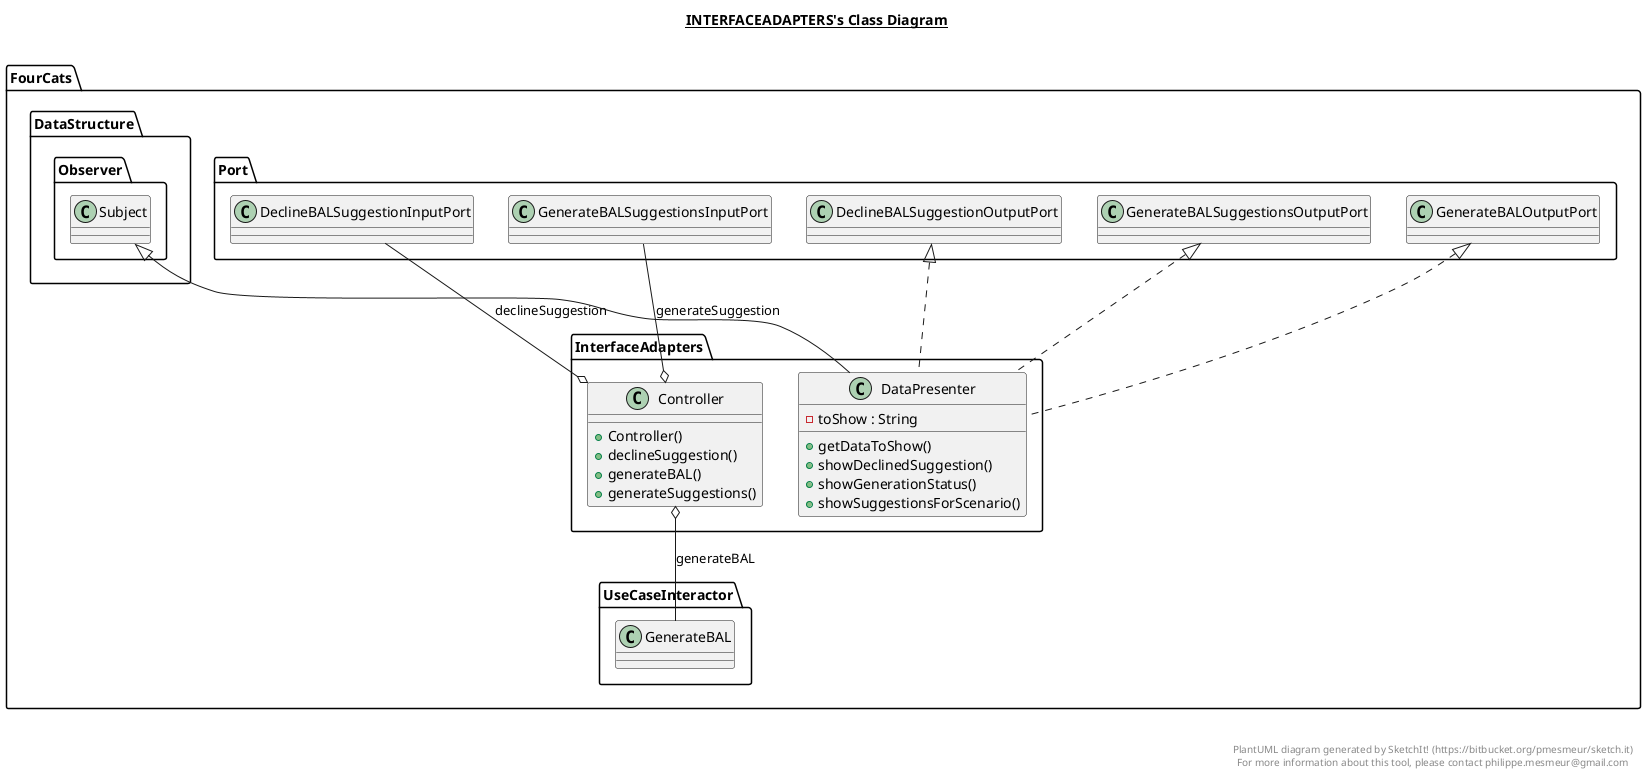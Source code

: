 @startuml

title __INTERFACEADAPTERS's Class Diagram__\n

  namespace FourCats {
    namespace InterfaceAdapters {
      class FourCats.InterfaceAdapters.Controller {
          + Controller()
          + declineSuggestion()
          + generateBAL()
          + generateSuggestions()
      }
    }
  }
  

  namespace FourCats {
    namespace InterfaceAdapters {
      class FourCats.InterfaceAdapters.DataPresenter {
          - toShow : String
          + getDataToShow()
          + showDeclinedSuggestion()
          + showGenerationStatus()
          + showSuggestionsForScenario()
      }
    }
  }
  

  FourCats.InterfaceAdapters.Controller o-- FourCats.Port.DeclineBALSuggestionInputPort : declineSuggestion
  FourCats.InterfaceAdapters.Controller o-- FourCats.UseCaseInteractor.GenerateBAL : generateBAL
  FourCats.InterfaceAdapters.Controller o-- FourCats.Port.GenerateBALSuggestionsInputPort : generateSuggestion
  FourCats.InterfaceAdapters.DataPresenter .up.|> FourCats.Port.DeclineBALSuggestionOutputPort
  FourCats.InterfaceAdapters.DataPresenter .up.|> FourCats.Port.GenerateBALOutputPort
  FourCats.InterfaceAdapters.DataPresenter .up.|> FourCats.Port.GenerateBALSuggestionsOutputPort
  FourCats.InterfaceAdapters.DataPresenter -up-|> FourCats.DataStructure.Observer.Subject


right footer


PlantUML diagram generated by SketchIt! (https://bitbucket.org/pmesmeur/sketch.it)
For more information about this tool, please contact philippe.mesmeur@gmail.com
endfooter

@enduml
